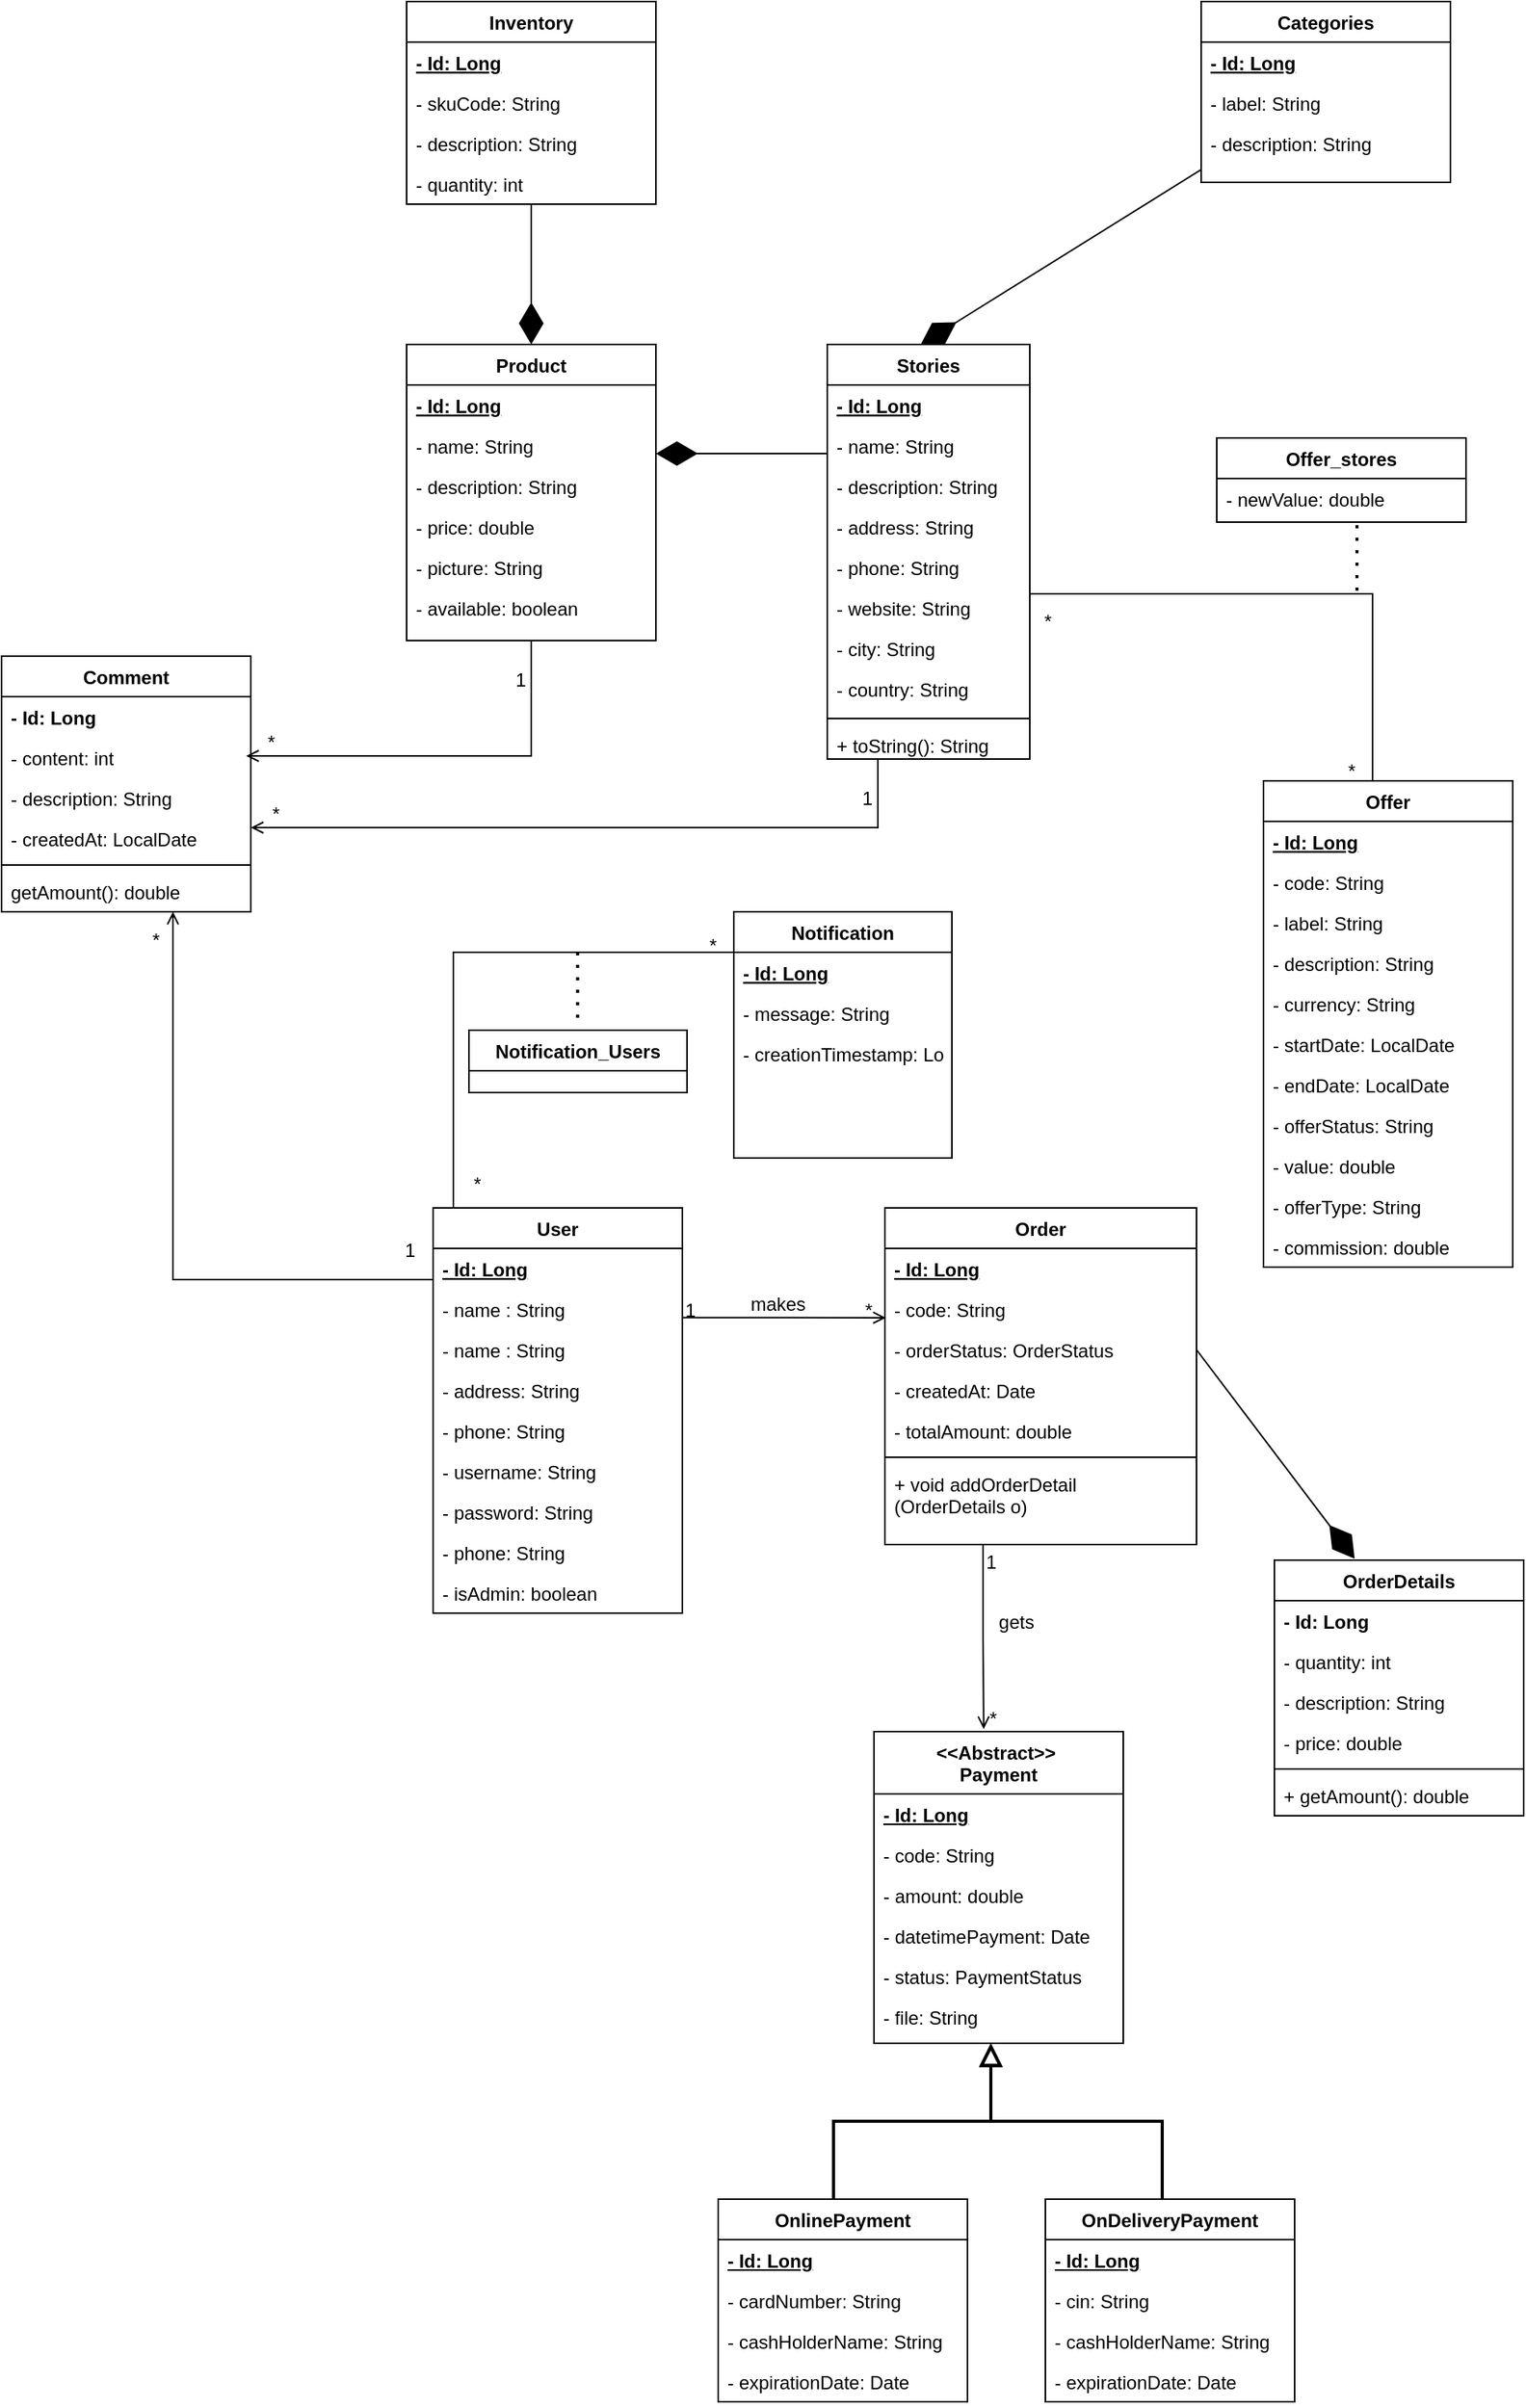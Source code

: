 <mxfile version="24.7.6">
  <diagram id="C5RBs43oDa-KdzZeNtuy" name="Page-1">
    <mxGraphModel dx="2049" dy="652" grid="1" gridSize="10" guides="1" tooltips="1" connect="1" arrows="1" fold="1" page="1" pageScale="1" pageWidth="827" pageHeight="1169" math="0" shadow="0">
      <root>
        <mxCell id="WIyWlLk6GJQsqaUBKTNV-0" />
        <mxCell id="WIyWlLk6GJQsqaUBKTNV-1" parent="WIyWlLk6GJQsqaUBKTNV-0" />
        <mxCell id="8C8qOVU61Nwh0Xje0ww0-0" value="Stories" style="swimlane;fontStyle=1;align=center;verticalAlign=top;childLayout=stackLayout;horizontal=1;startSize=26;horizontalStack=0;resizeParent=1;resizeLast=0;collapsible=1;marginBottom=0;rounded=0;shadow=0;strokeWidth=1;" parent="WIyWlLk6GJQsqaUBKTNV-1" vertex="1">
          <mxGeometry x="380" y="230" width="130" height="266" as="geometry">
            <mxRectangle x="550" y="140" width="160" height="26" as="alternateBounds" />
          </mxGeometry>
        </mxCell>
        <mxCell id="8C8qOVU61Nwh0Xje0ww0-1" value="- Id: Long" style="text;align=left;verticalAlign=top;spacingLeft=4;spacingRight=4;overflow=hidden;rotatable=0;points=[[0,0.5],[1,0.5]];portConstraint=eastwest;fontStyle=5" parent="8C8qOVU61Nwh0Xje0ww0-0" vertex="1">
          <mxGeometry y="26" width="130" height="26" as="geometry" />
        </mxCell>
        <mxCell id="8C8qOVU61Nwh0Xje0ww0-2" value="- name: String" style="text;align=left;verticalAlign=top;spacingLeft=4;spacingRight=4;overflow=hidden;rotatable=0;points=[[0,0.5],[1,0.5]];portConstraint=eastwest;rounded=0;shadow=0;html=0;" parent="8C8qOVU61Nwh0Xje0ww0-0" vertex="1">
          <mxGeometry y="52" width="130" height="26" as="geometry" />
        </mxCell>
        <mxCell id="3IVSkN0bKZiZotY45kra-113" value="- description: String" style="text;align=left;verticalAlign=top;spacingLeft=4;spacingRight=4;overflow=hidden;rotatable=0;points=[[0,0.5],[1,0.5]];portConstraint=eastwest;rounded=0;shadow=0;html=0;" vertex="1" parent="8C8qOVU61Nwh0Xje0ww0-0">
          <mxGeometry y="78" width="130" height="26" as="geometry" />
        </mxCell>
        <mxCell id="8C8qOVU61Nwh0Xje0ww0-3" value="- address: String" style="text;align=left;verticalAlign=top;spacingLeft=4;spacingRight=4;overflow=hidden;rotatable=0;points=[[0,0.5],[1,0.5]];portConstraint=eastwest;rounded=0;shadow=0;html=0;" parent="8C8qOVU61Nwh0Xje0ww0-0" vertex="1">
          <mxGeometry y="104" width="130" height="26" as="geometry" />
        </mxCell>
        <mxCell id="8C8qOVU61Nwh0Xje0ww0-4" value="- phone: String" style="text;align=left;verticalAlign=top;spacingLeft=4;spacingRight=4;overflow=hidden;rotatable=0;points=[[0,0.5],[1,0.5]];portConstraint=eastwest;rounded=0;shadow=0;html=0;" parent="8C8qOVU61Nwh0Xje0ww0-0" vertex="1">
          <mxGeometry y="130" width="130" height="26" as="geometry" />
        </mxCell>
        <mxCell id="8C8qOVU61Nwh0Xje0ww0-5" value="- website: String" style="text;align=left;verticalAlign=top;spacingLeft=4;spacingRight=4;overflow=hidden;rotatable=0;points=[[0,0.5],[1,0.5]];portConstraint=eastwest;rounded=0;shadow=0;html=0;" parent="8C8qOVU61Nwh0Xje0ww0-0" vertex="1">
          <mxGeometry y="156" width="130" height="26" as="geometry" />
        </mxCell>
        <mxCell id="8C8qOVU61Nwh0Xje0ww0-6" value="- city: String" style="text;align=left;verticalAlign=top;spacingLeft=4;spacingRight=4;overflow=hidden;rotatable=0;points=[[0,0.5],[1,0.5]];portConstraint=eastwest;rounded=0;shadow=0;html=0;" parent="8C8qOVU61Nwh0Xje0ww0-0" vertex="1">
          <mxGeometry y="182" width="130" height="26" as="geometry" />
        </mxCell>
        <mxCell id="8C8qOVU61Nwh0Xje0ww0-7" value="- country: String" style="text;align=left;verticalAlign=top;spacingLeft=4;spacingRight=4;overflow=hidden;rotatable=0;points=[[0,0.5],[1,0.5]];portConstraint=eastwest;" parent="8C8qOVU61Nwh0Xje0ww0-0" vertex="1">
          <mxGeometry y="208" width="130" height="28" as="geometry" />
        </mxCell>
        <mxCell id="8C8qOVU61Nwh0Xje0ww0-8" value="" style="line;strokeWidth=1;fillColor=none;align=left;verticalAlign=middle;spacingTop=-1;spacingLeft=3;spacingRight=3;rotatable=0;labelPosition=right;points=[];portConstraint=eastwest;strokeColor=inherit;" parent="8C8qOVU61Nwh0Xje0ww0-0" vertex="1">
          <mxGeometry y="236" width="130" height="8" as="geometry" />
        </mxCell>
        <mxCell id="8C8qOVU61Nwh0Xje0ww0-9" value="+ toString(): String" style="text;align=left;verticalAlign=top;spacingLeft=4;spacingRight=4;overflow=hidden;rotatable=0;points=[[0,0.5],[1,0.5]];portConstraint=eastwest;rounded=0;shadow=0;html=0;" parent="8C8qOVU61Nwh0Xje0ww0-0" vertex="1">
          <mxGeometry y="244" width="130" height="22" as="geometry" />
        </mxCell>
        <mxCell id="8C8qOVU61Nwh0Xje0ww0-26" value="Product" style="swimlane;fontStyle=1;align=center;verticalAlign=top;childLayout=stackLayout;horizontal=1;startSize=26;horizontalStack=0;resizeParent=1;resizeLast=0;collapsible=1;marginBottom=0;rounded=0;shadow=0;strokeWidth=1;" parent="WIyWlLk6GJQsqaUBKTNV-1" vertex="1">
          <mxGeometry x="110" y="230" width="160" height="190" as="geometry">
            <mxRectangle x="550" y="140" width="160" height="26" as="alternateBounds" />
          </mxGeometry>
        </mxCell>
        <mxCell id="8C8qOVU61Nwh0Xje0ww0-27" value="- Id: Long" style="text;align=left;verticalAlign=top;spacingLeft=4;spacingRight=4;overflow=hidden;rotatable=0;points=[[0,0.5],[1,0.5]];portConstraint=eastwest;fontStyle=5" parent="8C8qOVU61Nwh0Xje0ww0-26" vertex="1">
          <mxGeometry y="26" width="160" height="26" as="geometry" />
        </mxCell>
        <mxCell id="8C8qOVU61Nwh0Xje0ww0-28" value="- name: String" style="text;align=left;verticalAlign=top;spacingLeft=4;spacingRight=4;overflow=hidden;rotatable=0;points=[[0,0.5],[1,0.5]];portConstraint=eastwest;rounded=0;shadow=0;html=0;" parent="8C8qOVU61Nwh0Xje0ww0-26" vertex="1">
          <mxGeometry y="52" width="160" height="26" as="geometry" />
        </mxCell>
        <mxCell id="8C8qOVU61Nwh0Xje0ww0-29" value="- description: String" style="text;align=left;verticalAlign=top;spacingLeft=4;spacingRight=4;overflow=hidden;rotatable=0;points=[[0,0.5],[1,0.5]];portConstraint=eastwest;rounded=0;shadow=0;html=0;" parent="8C8qOVU61Nwh0Xje0ww0-26" vertex="1">
          <mxGeometry y="78" width="160" height="26" as="geometry" />
        </mxCell>
        <mxCell id="8C8qOVU61Nwh0Xje0ww0-30" value="- price: double" style="text;align=left;verticalAlign=top;spacingLeft=4;spacingRight=4;overflow=hidden;rotatable=0;points=[[0,0.5],[1,0.5]];portConstraint=eastwest;rounded=0;shadow=0;html=0;" parent="8C8qOVU61Nwh0Xje0ww0-26" vertex="1">
          <mxGeometry y="104" width="160" height="26" as="geometry" />
        </mxCell>
        <mxCell id="8C8qOVU61Nwh0Xje0ww0-31" value="- picture: String" style="text;align=left;verticalAlign=top;spacingLeft=4;spacingRight=4;overflow=hidden;rotatable=0;points=[[0,0.5],[1,0.5]];portConstraint=eastwest;rounded=0;shadow=0;html=0;" parent="8C8qOVU61Nwh0Xje0ww0-26" vertex="1">
          <mxGeometry y="130" width="160" height="26" as="geometry" />
        </mxCell>
        <mxCell id="8C8qOVU61Nwh0Xje0ww0-32" value="- available: boolean" style="text;align=left;verticalAlign=top;spacingLeft=4;spacingRight=4;overflow=hidden;rotatable=0;points=[[0,0.5],[1,0.5]];portConstraint=eastwest;rounded=0;shadow=0;html=0;" parent="8C8qOVU61Nwh0Xje0ww0-26" vertex="1">
          <mxGeometry y="156" width="160" height="34" as="geometry" />
        </mxCell>
        <mxCell id="8C8qOVU61Nwh0Xje0ww0-33" value="" style="endArrow=diamondThin;endFill=1;endSize=24;html=1;rounded=0;exitX=-0.024;exitY=0.994;exitDx=0;exitDy=0;exitPerimeter=0;" parent="WIyWlLk6GJQsqaUBKTNV-1" edge="1">
          <mxGeometry width="160" relative="1" as="geometry">
            <mxPoint x="380" y="300" as="sourcePoint" />
            <mxPoint x="270" y="300" as="targetPoint" />
          </mxGeometry>
        </mxCell>
        <mxCell id="xkGYJEBx0DnMdOZXkCj4-0" value="Inventory" style="swimlane;fontStyle=1;align=center;verticalAlign=top;childLayout=stackLayout;horizontal=1;startSize=26;horizontalStack=0;resizeParent=1;resizeLast=0;collapsible=1;marginBottom=0;rounded=0;shadow=0;strokeWidth=1;" parent="WIyWlLk6GJQsqaUBKTNV-1" vertex="1">
          <mxGeometry x="110" y="10" width="160" height="130" as="geometry">
            <mxRectangle x="550" y="140" width="160" height="26" as="alternateBounds" />
          </mxGeometry>
        </mxCell>
        <mxCell id="xkGYJEBx0DnMdOZXkCj4-1" value="- Id: Long" style="text;align=left;verticalAlign=top;spacingLeft=4;spacingRight=4;overflow=hidden;rotatable=0;points=[[0,0.5],[1,0.5]];portConstraint=eastwest;fontStyle=5" parent="xkGYJEBx0DnMdOZXkCj4-0" vertex="1">
          <mxGeometry y="26" width="160" height="26" as="geometry" />
        </mxCell>
        <mxCell id="xkGYJEBx0DnMdOZXkCj4-2" value="- skuCode: String" style="text;align=left;verticalAlign=top;spacingLeft=4;spacingRight=4;overflow=hidden;rotatable=0;points=[[0,0.5],[1,0.5]];portConstraint=eastwest;rounded=0;shadow=0;html=0;" parent="xkGYJEBx0DnMdOZXkCj4-0" vertex="1">
          <mxGeometry y="52" width="160" height="26" as="geometry" />
        </mxCell>
        <mxCell id="xkGYJEBx0DnMdOZXkCj4-3" value="- description: String" style="text;align=left;verticalAlign=top;spacingLeft=4;spacingRight=4;overflow=hidden;rotatable=0;points=[[0,0.5],[1,0.5]];portConstraint=eastwest;rounded=0;shadow=0;html=0;" parent="xkGYJEBx0DnMdOZXkCj4-0" vertex="1">
          <mxGeometry y="78" width="160" height="26" as="geometry" />
        </mxCell>
        <mxCell id="xkGYJEBx0DnMdOZXkCj4-4" value="- quantity: int" style="text;align=left;verticalAlign=top;spacingLeft=4;spacingRight=4;overflow=hidden;rotatable=0;points=[[0,0.5],[1,0.5]];portConstraint=eastwest;rounded=0;shadow=0;html=0;" parent="xkGYJEBx0DnMdOZXkCj4-0" vertex="1">
          <mxGeometry y="104" width="160" height="26" as="geometry" />
        </mxCell>
        <mxCell id="xkGYJEBx0DnMdOZXkCj4-5" value="" style="endArrow=diamondThin;endFill=1;endSize=24;html=1;rounded=0;" parent="WIyWlLk6GJQsqaUBKTNV-1" source="xkGYJEBx0DnMdOZXkCj4-0" target="8C8qOVU61Nwh0Xje0ww0-26" edge="1">
          <mxGeometry width="160" relative="1" as="geometry">
            <mxPoint x="320" y="180" as="sourcePoint" />
            <mxPoint x="210" y="180" as="targetPoint" />
          </mxGeometry>
        </mxCell>
        <mxCell id="xkGYJEBx0DnMdOZXkCj4-6" value="Categories&#xa;" style="swimlane;fontStyle=1;align=center;verticalAlign=top;childLayout=stackLayout;horizontal=1;startSize=26;horizontalStack=0;resizeParent=1;resizeLast=0;collapsible=1;marginBottom=0;rounded=0;shadow=0;strokeWidth=1;" parent="WIyWlLk6GJQsqaUBKTNV-1" vertex="1">
          <mxGeometry x="620" y="10" width="160" height="116" as="geometry">
            <mxRectangle x="550" y="140" width="160" height="26" as="alternateBounds" />
          </mxGeometry>
        </mxCell>
        <mxCell id="xkGYJEBx0DnMdOZXkCj4-7" value="- Id: Long" style="text;align=left;verticalAlign=top;spacingLeft=4;spacingRight=4;overflow=hidden;rotatable=0;points=[[0,0.5],[1,0.5]];portConstraint=eastwest;fontStyle=5" parent="xkGYJEBx0DnMdOZXkCj4-6" vertex="1">
          <mxGeometry y="26" width="160" height="26" as="geometry" />
        </mxCell>
        <mxCell id="xkGYJEBx0DnMdOZXkCj4-8" value="- label: String" style="text;align=left;verticalAlign=top;spacingLeft=4;spacingRight=4;overflow=hidden;rotatable=0;points=[[0,0.5],[1,0.5]];portConstraint=eastwest;rounded=0;shadow=0;html=0;" parent="xkGYJEBx0DnMdOZXkCj4-6" vertex="1">
          <mxGeometry y="52" width="160" height="26" as="geometry" />
        </mxCell>
        <mxCell id="xkGYJEBx0DnMdOZXkCj4-9" value="- description: String" style="text;align=left;verticalAlign=top;spacingLeft=4;spacingRight=4;overflow=hidden;rotatable=0;points=[[0,0.5],[1,0.5]];portConstraint=eastwest;rounded=0;shadow=0;html=0;" parent="xkGYJEBx0DnMdOZXkCj4-6" vertex="1">
          <mxGeometry y="78" width="160" height="26" as="geometry" />
        </mxCell>
        <mxCell id="3IVSkN0bKZiZotY45kra-0" value="" style="endArrow=diamondThin;endFill=1;endSize=24;html=1;rounded=0;" edge="1" parent="WIyWlLk6GJQsqaUBKTNV-1" source="xkGYJEBx0DnMdOZXkCj4-6">
          <mxGeometry width="160" relative="1" as="geometry">
            <mxPoint x="587" y="230" as="sourcePoint" />
            <mxPoint x="440" y="230" as="targetPoint" />
          </mxGeometry>
        </mxCell>
        <mxCell id="3IVSkN0bKZiZotY45kra-11" value="Order" style="swimlane;fontStyle=1;align=center;verticalAlign=top;childLayout=stackLayout;horizontal=1;startSize=26;horizontalStack=0;resizeParent=1;resizeLast=0;collapsible=1;marginBottom=0;rounded=0;shadow=0;strokeWidth=1;" vertex="1" parent="WIyWlLk6GJQsqaUBKTNV-1">
          <mxGeometry x="417" y="784" width="200" height="216" as="geometry">
            <mxRectangle x="550" y="140" width="160" height="26" as="alternateBounds" />
          </mxGeometry>
        </mxCell>
        <mxCell id="3IVSkN0bKZiZotY45kra-12" value="- Id: Long " style="text;align=left;verticalAlign=top;spacingLeft=4;spacingRight=4;overflow=hidden;rotatable=0;points=[[0,0.5],[1,0.5]];portConstraint=eastwest;fontStyle=5" vertex="1" parent="3IVSkN0bKZiZotY45kra-11">
          <mxGeometry y="26" width="200" height="26" as="geometry" />
        </mxCell>
        <mxCell id="3IVSkN0bKZiZotY45kra-13" value="- code: String" style="text;align=left;verticalAlign=top;spacingLeft=4;spacingRight=4;overflow=hidden;rotatable=0;points=[[0,0.5],[1,0.5]];portConstraint=eastwest;rounded=0;shadow=0;html=0;" vertex="1" parent="3IVSkN0bKZiZotY45kra-11">
          <mxGeometry y="52" width="200" height="26" as="geometry" />
        </mxCell>
        <mxCell id="3IVSkN0bKZiZotY45kra-14" value="- orderStatus: OrderStatus" style="text;align=left;verticalAlign=top;spacingLeft=4;spacingRight=4;overflow=hidden;rotatable=0;points=[[0,0.5],[1,0.5]];portConstraint=eastwest;rounded=0;shadow=0;html=0;" vertex="1" parent="3IVSkN0bKZiZotY45kra-11">
          <mxGeometry y="78" width="200" height="26" as="geometry" />
        </mxCell>
        <mxCell id="3IVSkN0bKZiZotY45kra-15" value="- createdAt: Date" style="text;align=left;verticalAlign=top;spacingLeft=4;spacingRight=4;overflow=hidden;rotatable=0;points=[[0,0.5],[1,0.5]];portConstraint=eastwest;rounded=0;shadow=0;html=0;" vertex="1" parent="3IVSkN0bKZiZotY45kra-11">
          <mxGeometry y="104" width="200" height="26" as="geometry" />
        </mxCell>
        <mxCell id="3IVSkN0bKZiZotY45kra-16" value="- totalAmount: double" style="text;align=left;verticalAlign=top;spacingLeft=4;spacingRight=4;overflow=hidden;rotatable=0;points=[[0,0.5],[1,0.5]];portConstraint=eastwest;rounded=0;shadow=0;html=0;" vertex="1" parent="3IVSkN0bKZiZotY45kra-11">
          <mxGeometry y="130" width="200" height="26" as="geometry" />
        </mxCell>
        <mxCell id="3IVSkN0bKZiZotY45kra-17" value="" style="line;strokeWidth=1;fillColor=none;align=left;verticalAlign=middle;spacingTop=-1;spacingLeft=3;spacingRight=3;rotatable=0;labelPosition=right;points=[];portConstraint=eastwest;strokeColor=inherit;" vertex="1" parent="3IVSkN0bKZiZotY45kra-11">
          <mxGeometry y="156" width="200" height="8" as="geometry" />
        </mxCell>
        <mxCell id="3IVSkN0bKZiZotY45kra-18" value="+ void addOrderDetail&#xa;(OrderDetails o)                               &#xa;" style="text;align=left;verticalAlign=top;spacingLeft=4;spacingRight=4;overflow=hidden;rotatable=0;points=[[0,0.5],[1,0.5]];portConstraint=eastwest;rounded=0;shadow=0;html=0;" vertex="1" parent="3IVSkN0bKZiZotY45kra-11">
          <mxGeometry y="164" width="200" height="34" as="geometry" />
        </mxCell>
        <mxCell id="3IVSkN0bKZiZotY45kra-19" value="OrderDetails" style="swimlane;fontStyle=1;align=center;verticalAlign=top;childLayout=stackLayout;horizontal=1;startSize=26;horizontalStack=0;resizeParent=1;resizeLast=0;collapsible=1;marginBottom=0;rounded=0;shadow=0;strokeWidth=1;" vertex="1" parent="WIyWlLk6GJQsqaUBKTNV-1">
          <mxGeometry x="667" y="1010" width="160" height="164" as="geometry">
            <mxRectangle x="550" y="140" width="160" height="26" as="alternateBounds" />
          </mxGeometry>
        </mxCell>
        <mxCell id="3IVSkN0bKZiZotY45kra-20" value="- Id: Long" style="text;align=left;verticalAlign=top;spacingLeft=4;spacingRight=4;overflow=hidden;rotatable=0;points=[[0,0.5],[1,0.5]];portConstraint=eastwest;fontStyle=1" vertex="1" parent="3IVSkN0bKZiZotY45kra-19">
          <mxGeometry y="26" width="160" height="26" as="geometry" />
        </mxCell>
        <mxCell id="3IVSkN0bKZiZotY45kra-21" value="- quantity: int" style="text;align=left;verticalAlign=top;spacingLeft=4;spacingRight=4;overflow=hidden;rotatable=0;points=[[0,0.5],[1,0.5]];portConstraint=eastwest;rounded=0;shadow=0;html=0;" vertex="1" parent="3IVSkN0bKZiZotY45kra-19">
          <mxGeometry y="52" width="160" height="26" as="geometry" />
        </mxCell>
        <mxCell id="3IVSkN0bKZiZotY45kra-22" value="- description: String" style="text;align=left;verticalAlign=top;spacingLeft=4;spacingRight=4;overflow=hidden;rotatable=0;points=[[0,0.5],[1,0.5]];portConstraint=eastwest;rounded=0;shadow=0;html=0;" vertex="1" parent="3IVSkN0bKZiZotY45kra-19">
          <mxGeometry y="78" width="160" height="26" as="geometry" />
        </mxCell>
        <mxCell id="3IVSkN0bKZiZotY45kra-23" value="- price: double" style="text;align=left;verticalAlign=top;spacingLeft=4;spacingRight=4;overflow=hidden;rotatable=0;points=[[0,0.5],[1,0.5]];portConstraint=eastwest;rounded=0;shadow=0;html=0;" vertex="1" parent="3IVSkN0bKZiZotY45kra-19">
          <mxGeometry y="104" width="160" height="26" as="geometry" />
        </mxCell>
        <mxCell id="3IVSkN0bKZiZotY45kra-24" value="" style="line;strokeWidth=1;fillColor=none;align=left;verticalAlign=middle;spacingTop=-1;spacingLeft=3;spacingRight=3;rotatable=0;labelPosition=right;points=[];portConstraint=eastwest;strokeColor=inherit;" vertex="1" parent="3IVSkN0bKZiZotY45kra-19">
          <mxGeometry y="130" width="160" height="8" as="geometry" />
        </mxCell>
        <mxCell id="3IVSkN0bKZiZotY45kra-25" value="+ getAmount(): double    " style="text;align=left;verticalAlign=top;spacingLeft=4;spacingRight=4;overflow=hidden;rotatable=0;points=[[0,0.5],[1,0.5]];portConstraint=eastwest;rounded=0;shadow=0;html=0;" vertex="1" parent="3IVSkN0bKZiZotY45kra-19">
          <mxGeometry y="138" width="160" height="26" as="geometry" />
        </mxCell>
        <mxCell id="3IVSkN0bKZiZotY45kra-26" value="User" style="swimlane;fontStyle=1;align=center;verticalAlign=top;childLayout=stackLayout;horizontal=1;startSize=26;horizontalStack=0;resizeParent=1;resizeLast=0;collapsible=1;marginBottom=0;rounded=0;shadow=0;strokeWidth=1;" vertex="1" parent="WIyWlLk6GJQsqaUBKTNV-1">
          <mxGeometry x="127" y="784" width="160" height="260" as="geometry">
            <mxRectangle x="550" y="140" width="160" height="26" as="alternateBounds" />
          </mxGeometry>
        </mxCell>
        <mxCell id="3IVSkN0bKZiZotY45kra-27" value="- Id: Long" style="text;align=left;verticalAlign=top;spacingLeft=4;spacingRight=4;overflow=hidden;rotatable=0;points=[[0,0.5],[1,0.5]];portConstraint=eastwest;fontStyle=5" vertex="1" parent="3IVSkN0bKZiZotY45kra-26">
          <mxGeometry y="26" width="160" height="26" as="geometry" />
        </mxCell>
        <mxCell id="3IVSkN0bKZiZotY45kra-28" value="- name : String" style="text;align=left;verticalAlign=top;spacingLeft=4;spacingRight=4;overflow=hidden;rotatable=0;points=[[0,0.5],[1,0.5]];portConstraint=eastwest;rounded=0;shadow=0;html=0;" vertex="1" parent="3IVSkN0bKZiZotY45kra-26">
          <mxGeometry y="52" width="160" height="26" as="geometry" />
        </mxCell>
        <mxCell id="3IVSkN0bKZiZotY45kra-29" value="- name : String" style="text;align=left;verticalAlign=top;spacingLeft=4;spacingRight=4;overflow=hidden;rotatable=0;points=[[0,0.5],[1,0.5]];portConstraint=eastwest;rounded=0;shadow=0;html=0;" vertex="1" parent="3IVSkN0bKZiZotY45kra-26">
          <mxGeometry y="78" width="160" height="26" as="geometry" />
        </mxCell>
        <mxCell id="3IVSkN0bKZiZotY45kra-30" value="- address: String&#xa;" style="text;align=left;verticalAlign=top;spacingLeft=4;spacingRight=4;overflow=hidden;rotatable=0;points=[[0,0.5],[1,0.5]];portConstraint=eastwest;rounded=0;shadow=0;html=0;" vertex="1" parent="3IVSkN0bKZiZotY45kra-26">
          <mxGeometry y="104" width="160" height="26" as="geometry" />
        </mxCell>
        <mxCell id="3IVSkN0bKZiZotY45kra-31" value="- phone: String" style="text;align=left;verticalAlign=top;spacingLeft=4;spacingRight=4;overflow=hidden;rotatable=0;points=[[0,0.5],[1,0.5]];portConstraint=eastwest;rounded=0;shadow=0;html=0;" vertex="1" parent="3IVSkN0bKZiZotY45kra-26">
          <mxGeometry y="130" width="160" height="26" as="geometry" />
        </mxCell>
        <mxCell id="3IVSkN0bKZiZotY45kra-32" value="- username: String" style="text;align=left;verticalAlign=top;spacingLeft=4;spacingRight=4;overflow=hidden;rotatable=0;points=[[0,0.5],[1,0.5]];portConstraint=eastwest;rounded=0;shadow=0;html=0;" vertex="1" parent="3IVSkN0bKZiZotY45kra-26">
          <mxGeometry y="156" width="160" height="26" as="geometry" />
        </mxCell>
        <mxCell id="3IVSkN0bKZiZotY45kra-33" value="- password: String" style="text;align=left;verticalAlign=top;spacingLeft=4;spacingRight=4;overflow=hidden;rotatable=0;points=[[0,0.5],[1,0.5]];portConstraint=eastwest;rounded=0;shadow=0;html=0;" vertex="1" parent="3IVSkN0bKZiZotY45kra-26">
          <mxGeometry y="182" width="160" height="26" as="geometry" />
        </mxCell>
        <mxCell id="3IVSkN0bKZiZotY45kra-34" value="- phone: String" style="text;align=left;verticalAlign=top;spacingLeft=4;spacingRight=4;overflow=hidden;rotatable=0;points=[[0,0.5],[1,0.5]];portConstraint=eastwest;" vertex="1" parent="3IVSkN0bKZiZotY45kra-26">
          <mxGeometry y="208" width="160" height="26" as="geometry" />
        </mxCell>
        <mxCell id="3IVSkN0bKZiZotY45kra-35" value="- isAdmin: boolean" style="text;align=left;verticalAlign=top;spacingLeft=4;spacingRight=4;overflow=hidden;rotatable=0;points=[[0,0.5],[1,0.5]];portConstraint=eastwest;rounded=0;shadow=0;html=0;" vertex="1" parent="3IVSkN0bKZiZotY45kra-26">
          <mxGeometry y="234" width="160" height="26" as="geometry" />
        </mxCell>
        <mxCell id="3IVSkN0bKZiZotY45kra-36" value="Comment" style="swimlane;fontStyle=1;align=center;verticalAlign=top;childLayout=stackLayout;horizontal=1;startSize=26;horizontalStack=0;resizeParent=1;resizeLast=0;collapsible=1;marginBottom=0;rounded=0;shadow=0;strokeWidth=1;" vertex="1" parent="WIyWlLk6GJQsqaUBKTNV-1">
          <mxGeometry x="-150" y="430" width="160" height="164" as="geometry">
            <mxRectangle x="550" y="140" width="160" height="26" as="alternateBounds" />
          </mxGeometry>
        </mxCell>
        <mxCell id="3IVSkN0bKZiZotY45kra-37" value="- Id: Long" style="text;align=left;verticalAlign=top;spacingLeft=4;spacingRight=4;overflow=hidden;rotatable=0;points=[[0,0.5],[1,0.5]];portConstraint=eastwest;fontStyle=1" vertex="1" parent="3IVSkN0bKZiZotY45kra-36">
          <mxGeometry y="26" width="160" height="26" as="geometry" />
        </mxCell>
        <mxCell id="3IVSkN0bKZiZotY45kra-38" value="- content: int" style="text;align=left;verticalAlign=top;spacingLeft=4;spacingRight=4;overflow=hidden;rotatable=0;points=[[0,0.5],[1,0.5]];portConstraint=eastwest;rounded=0;shadow=0;html=0;" vertex="1" parent="3IVSkN0bKZiZotY45kra-36">
          <mxGeometry y="52" width="160" height="26" as="geometry" />
        </mxCell>
        <mxCell id="3IVSkN0bKZiZotY45kra-39" value="- description: String" style="text;align=left;verticalAlign=top;spacingLeft=4;spacingRight=4;overflow=hidden;rotatable=0;points=[[0,0.5],[1,0.5]];portConstraint=eastwest;rounded=0;shadow=0;html=0;" vertex="1" parent="3IVSkN0bKZiZotY45kra-36">
          <mxGeometry y="78" width="160" height="26" as="geometry" />
        </mxCell>
        <mxCell id="3IVSkN0bKZiZotY45kra-40" value="- createdAt: LocalDate" style="text;align=left;verticalAlign=top;spacingLeft=4;spacingRight=4;overflow=hidden;rotatable=0;points=[[0,0.5],[1,0.5]];portConstraint=eastwest;rounded=0;shadow=0;html=0;" vertex="1" parent="3IVSkN0bKZiZotY45kra-36">
          <mxGeometry y="104" width="160" height="26" as="geometry" />
        </mxCell>
        <mxCell id="3IVSkN0bKZiZotY45kra-41" value="" style="line;strokeWidth=1;fillColor=none;align=left;verticalAlign=middle;spacingTop=-1;spacingLeft=3;spacingRight=3;rotatable=0;labelPosition=right;points=[];portConstraint=eastwest;strokeColor=inherit;" vertex="1" parent="3IVSkN0bKZiZotY45kra-36">
          <mxGeometry y="130" width="160" height="8" as="geometry" />
        </mxCell>
        <mxCell id="3IVSkN0bKZiZotY45kra-42" value="getAmount(): double    " style="text;align=left;verticalAlign=top;spacingLeft=4;spacingRight=4;overflow=hidden;rotatable=0;points=[[0,0.5],[1,0.5]];portConstraint=eastwest;rounded=0;shadow=0;html=0;" vertex="1" parent="3IVSkN0bKZiZotY45kra-36">
          <mxGeometry y="138" width="160" height="26" as="geometry" />
        </mxCell>
        <mxCell id="3IVSkN0bKZiZotY45kra-55" value="" style="endArrow=diamondThin;endFill=1;endSize=24;html=1;rounded=0;exitX=1;exitY=0.5;exitDx=0;exitDy=0;entryX=0.322;entryY=-0.006;entryDx=0;entryDy=0;entryPerimeter=0;" edge="1" parent="WIyWlLk6GJQsqaUBKTNV-1" source="3IVSkN0bKZiZotY45kra-14" target="3IVSkN0bKZiZotY45kra-19">
          <mxGeometry width="160" relative="1" as="geometry">
            <mxPoint x="764" y="814" as="sourcePoint" />
            <mxPoint x="617" y="814" as="targetPoint" />
          </mxGeometry>
        </mxCell>
        <mxCell id="3IVSkN0bKZiZotY45kra-56" value="&lt;div&gt;&amp;lt;&amp;lt;Abstract&amp;gt;&amp;gt;&amp;nbsp;&lt;/div&gt;&lt;div&gt;Payment&lt;/div&gt;" style="swimlane;fontStyle=1;align=center;verticalAlign=top;childLayout=stackLayout;horizontal=1;startSize=40;horizontalStack=0;resizeParent=1;resizeParentMax=0;resizeLast=0;collapsible=1;marginBottom=0;whiteSpace=wrap;html=1;" vertex="1" parent="WIyWlLk6GJQsqaUBKTNV-1">
          <mxGeometry x="410" y="1120" width="160" height="200" as="geometry" />
        </mxCell>
        <mxCell id="3IVSkN0bKZiZotY45kra-57" value="&lt;b&gt;&lt;u&gt;- Id: Long&lt;/u&gt;&lt;/b&gt;" style="text;strokeColor=none;fillColor=none;align=left;verticalAlign=top;spacingLeft=4;spacingRight=4;overflow=hidden;rotatable=0;points=[[0,0.5],[1,0.5]];portConstraint=eastwest;whiteSpace=wrap;html=1;" vertex="1" parent="3IVSkN0bKZiZotY45kra-56">
          <mxGeometry y="40" width="160" height="26" as="geometry" />
        </mxCell>
        <mxCell id="3IVSkN0bKZiZotY45kra-58" value="- code: String" style="text;strokeColor=none;fillColor=none;align=left;verticalAlign=top;spacingLeft=4;spacingRight=4;overflow=hidden;rotatable=0;points=[[0,0.5],[1,0.5]];portConstraint=eastwest;whiteSpace=wrap;html=1;" vertex="1" parent="3IVSkN0bKZiZotY45kra-56">
          <mxGeometry y="66" width="160" height="26" as="geometry" />
        </mxCell>
        <mxCell id="3IVSkN0bKZiZotY45kra-59" value="- amount: double" style="text;strokeColor=none;fillColor=none;align=left;verticalAlign=top;spacingLeft=4;spacingRight=4;overflow=hidden;rotatable=0;points=[[0,0.5],[1,0.5]];portConstraint=eastwest;whiteSpace=wrap;html=1;" vertex="1" parent="3IVSkN0bKZiZotY45kra-56">
          <mxGeometry y="92" width="160" height="26" as="geometry" />
        </mxCell>
        <mxCell id="3IVSkN0bKZiZotY45kra-60" value="- datetimePayment: Date" style="text;strokeColor=none;fillColor=none;align=left;verticalAlign=top;spacingLeft=4;spacingRight=4;overflow=hidden;rotatable=0;points=[[0,0.5],[1,0.5]];portConstraint=eastwest;whiteSpace=wrap;html=1;" vertex="1" parent="3IVSkN0bKZiZotY45kra-56">
          <mxGeometry y="118" width="160" height="26" as="geometry" />
        </mxCell>
        <mxCell id="3IVSkN0bKZiZotY45kra-61" value="- status: PaymentStatus" style="text;strokeColor=none;fillColor=none;align=left;verticalAlign=top;spacingLeft=4;spacingRight=4;overflow=hidden;rotatable=0;points=[[0,0.5],[1,0.5]];portConstraint=eastwest;whiteSpace=wrap;html=1;" vertex="1" parent="3IVSkN0bKZiZotY45kra-56">
          <mxGeometry y="144" width="160" height="26" as="geometry" />
        </mxCell>
        <mxCell id="3IVSkN0bKZiZotY45kra-62" value="- file: String" style="text;strokeColor=none;fillColor=none;align=left;verticalAlign=top;spacingLeft=4;spacingRight=4;overflow=hidden;rotatable=0;points=[[0,0.5],[1,0.5]];portConstraint=eastwest;whiteSpace=wrap;html=1;" vertex="1" parent="3IVSkN0bKZiZotY45kra-56">
          <mxGeometry y="170" width="160" height="30" as="geometry" />
        </mxCell>
        <mxCell id="3IVSkN0bKZiZotY45kra-63" value="OnlinePayment" style="swimlane;fontStyle=1;align=center;verticalAlign=top;childLayout=stackLayout;horizontal=1;startSize=26;horizontalStack=0;resizeParent=1;resizeParentMax=0;resizeLast=0;collapsible=1;marginBottom=0;whiteSpace=wrap;html=1;" vertex="1" parent="WIyWlLk6GJQsqaUBKTNV-1">
          <mxGeometry x="310" y="1420" width="160" height="130" as="geometry" />
        </mxCell>
        <mxCell id="3IVSkN0bKZiZotY45kra-64" value="&lt;b&gt;&lt;u&gt;- Id: Long&lt;/u&gt;&lt;/b&gt;" style="text;strokeColor=none;fillColor=none;align=left;verticalAlign=top;spacingLeft=4;spacingRight=4;overflow=hidden;rotatable=0;points=[[0,0.5],[1,0.5]];portConstraint=eastwest;whiteSpace=wrap;html=1;" vertex="1" parent="3IVSkN0bKZiZotY45kra-63">
          <mxGeometry y="26" width="160" height="26" as="geometry" />
        </mxCell>
        <mxCell id="3IVSkN0bKZiZotY45kra-65" value="- cardNumber: String" style="text;strokeColor=none;fillColor=none;align=left;verticalAlign=top;spacingLeft=4;spacingRight=4;overflow=hidden;rotatable=0;points=[[0,0.5],[1,0.5]];portConstraint=eastwest;whiteSpace=wrap;html=1;" vertex="1" parent="3IVSkN0bKZiZotY45kra-63">
          <mxGeometry y="52" width="160" height="26" as="geometry" />
        </mxCell>
        <mxCell id="3IVSkN0bKZiZotY45kra-66" value="- cashHolderName: String" style="text;strokeColor=none;fillColor=none;align=left;verticalAlign=top;spacingLeft=4;spacingRight=4;overflow=hidden;rotatable=0;points=[[0,0.5],[1,0.5]];portConstraint=eastwest;whiteSpace=wrap;html=1;" vertex="1" parent="3IVSkN0bKZiZotY45kra-63">
          <mxGeometry y="78" width="160" height="26" as="geometry" />
        </mxCell>
        <mxCell id="3IVSkN0bKZiZotY45kra-67" value="- expirationDate: Date" style="text;strokeColor=none;fillColor=none;align=left;verticalAlign=top;spacingLeft=4;spacingRight=4;overflow=hidden;rotatable=0;points=[[0,0.5],[1,0.5]];portConstraint=eastwest;whiteSpace=wrap;html=1;" vertex="1" parent="3IVSkN0bKZiZotY45kra-63">
          <mxGeometry y="104" width="160" height="26" as="geometry" />
        </mxCell>
        <mxCell id="3IVSkN0bKZiZotY45kra-68" value="OnDeliveryPayment" style="swimlane;fontStyle=1;align=center;verticalAlign=top;childLayout=stackLayout;horizontal=1;startSize=26;horizontalStack=0;resizeParent=1;resizeParentMax=0;resizeLast=0;collapsible=1;marginBottom=0;whiteSpace=wrap;html=1;" vertex="1" parent="WIyWlLk6GJQsqaUBKTNV-1">
          <mxGeometry x="520" y="1420" width="160" height="130" as="geometry" />
        </mxCell>
        <mxCell id="3IVSkN0bKZiZotY45kra-69" value="&lt;u&gt;&lt;b&gt;- Id: Long&lt;/b&gt;&lt;/u&gt;" style="text;strokeColor=none;fillColor=none;align=left;verticalAlign=top;spacingLeft=4;spacingRight=4;overflow=hidden;rotatable=0;points=[[0,0.5],[1,0.5]];portConstraint=eastwest;whiteSpace=wrap;html=1;" vertex="1" parent="3IVSkN0bKZiZotY45kra-68">
          <mxGeometry y="26" width="160" height="26" as="geometry" />
        </mxCell>
        <mxCell id="3IVSkN0bKZiZotY45kra-70" value="- cin: String" style="text;strokeColor=none;fillColor=none;align=left;verticalAlign=top;spacingLeft=4;spacingRight=4;overflow=hidden;rotatable=0;points=[[0,0.5],[1,0.5]];portConstraint=eastwest;whiteSpace=wrap;html=1;" vertex="1" parent="3IVSkN0bKZiZotY45kra-68">
          <mxGeometry y="52" width="160" height="26" as="geometry" />
        </mxCell>
        <mxCell id="3IVSkN0bKZiZotY45kra-71" value="- cashHolderName: String" style="text;strokeColor=none;fillColor=none;align=left;verticalAlign=top;spacingLeft=4;spacingRight=4;overflow=hidden;rotatable=0;points=[[0,0.5],[1,0.5]];portConstraint=eastwest;whiteSpace=wrap;html=1;" vertex="1" parent="3IVSkN0bKZiZotY45kra-68">
          <mxGeometry y="78" width="160" height="26" as="geometry" />
        </mxCell>
        <mxCell id="3IVSkN0bKZiZotY45kra-72" value="-&amp;nbsp;expirationDate: Date" style="text;strokeColor=none;fillColor=none;align=left;verticalAlign=top;spacingLeft=4;spacingRight=4;overflow=hidden;rotatable=0;points=[[0,0.5],[1,0.5]];portConstraint=eastwest;whiteSpace=wrap;html=1;" vertex="1" parent="3IVSkN0bKZiZotY45kra-68">
          <mxGeometry y="104" width="160" height="26" as="geometry" />
        </mxCell>
        <mxCell id="3IVSkN0bKZiZotY45kra-75" value="" style="endArrow=block;endSize=10;endFill=0;shadow=0;strokeWidth=2;rounded=0;curved=0;edgeStyle=elbowEdgeStyle;elbow=vertical;" edge="1" parent="WIyWlLk6GJQsqaUBKTNV-1">
          <mxGeometry width="160" relative="1" as="geometry">
            <mxPoint x="384" y="1420" as="sourcePoint" />
            <mxPoint x="485" y="1320" as="targetPoint" />
          </mxGeometry>
        </mxCell>
        <mxCell id="3IVSkN0bKZiZotY45kra-76" value="" style="endArrow=block;endSize=10;endFill=0;shadow=0;strokeWidth=2;rounded=0;curved=0;edgeStyle=elbowEdgeStyle;elbow=vertical;" edge="1" parent="WIyWlLk6GJQsqaUBKTNV-1">
          <mxGeometry width="160" relative="1" as="geometry">
            <mxPoint x="595" y="1420" as="sourcePoint" />
            <mxPoint x="485" y="1320" as="targetPoint" />
          </mxGeometry>
        </mxCell>
        <mxCell id="3IVSkN0bKZiZotY45kra-78" value="" style="endArrow=open;shadow=0;strokeWidth=1;rounded=0;curved=0;endFill=1;edgeStyle=elbowEdgeStyle;elbow=vertical;entryX=0.003;entryY=0.722;entryDx=0;entryDy=0;entryPerimeter=0;" edge="1" parent="WIyWlLk6GJQsqaUBKTNV-1" target="3IVSkN0bKZiZotY45kra-13">
          <mxGeometry x="0.5" y="41" relative="1" as="geometry">
            <mxPoint x="287" y="854.33" as="sourcePoint" />
            <mxPoint x="415" y="854" as="targetPoint" />
            <mxPoint x="-40" y="32" as="offset" />
          </mxGeometry>
        </mxCell>
        <mxCell id="3IVSkN0bKZiZotY45kra-79" value="1" style="resizable=0;align=left;verticalAlign=bottom;labelBackgroundColor=none;fontSize=12;" connectable="0" vertex="1" parent="3IVSkN0bKZiZotY45kra-78">
          <mxGeometry x="-1" relative="1" as="geometry">
            <mxPoint y="4" as="offset" />
          </mxGeometry>
        </mxCell>
        <mxCell id="3IVSkN0bKZiZotY45kra-80" value="*" style="resizable=0;align=right;verticalAlign=bottom;labelBackgroundColor=none;fontSize=12;" connectable="0" vertex="1" parent="3IVSkN0bKZiZotY45kra-78">
          <mxGeometry x="1" relative="1" as="geometry">
            <mxPoint x="-7" y="4" as="offset" />
          </mxGeometry>
        </mxCell>
        <mxCell id="3IVSkN0bKZiZotY45kra-81" value="makes" style="text;html=1;resizable=0;points=[];;align=center;verticalAlign=middle;labelBackgroundColor=none;rounded=0;shadow=0;strokeWidth=1;fontSize=12;" vertex="1" connectable="0" parent="3IVSkN0bKZiZotY45kra-78">
          <mxGeometry x="0.5" y="49" relative="1" as="geometry">
            <mxPoint x="-38" y="40" as="offset" />
          </mxGeometry>
        </mxCell>
        <mxCell id="3IVSkN0bKZiZotY45kra-87" value="" style="endArrow=open;shadow=0;strokeWidth=1;rounded=0;curved=0;endFill=1;edgeStyle=elbowEdgeStyle;elbow=vertical;entryX=0.493;entryY=0.967;entryDx=0;entryDy=0;entryPerimeter=0;" edge="1" parent="WIyWlLk6GJQsqaUBKTNV-1" source="3IVSkN0bKZiZotY45kra-26">
          <mxGeometry x="0.5" y="41" relative="1" as="geometry">
            <mxPoint x="110" y="640" as="sourcePoint" />
            <mxPoint x="-40.0" y="594.002" as="targetPoint" />
            <mxPoint x="-40" y="32" as="offset" />
            <Array as="points">
              <mxPoint x="80" y="830" />
            </Array>
          </mxGeometry>
        </mxCell>
        <mxCell id="3IVSkN0bKZiZotY45kra-88" value="1" style="resizable=0;align=left;verticalAlign=bottom;labelBackgroundColor=none;fontSize=12;" connectable="0" vertex="1" parent="3IVSkN0bKZiZotY45kra-87">
          <mxGeometry x="-1" relative="1" as="geometry">
            <mxPoint x="-20" y="-10" as="offset" />
          </mxGeometry>
        </mxCell>
        <mxCell id="3IVSkN0bKZiZotY45kra-89" value="*" style="resizable=0;align=right;verticalAlign=bottom;labelBackgroundColor=none;fontSize=12;" connectable="0" vertex="1" parent="3IVSkN0bKZiZotY45kra-87">
          <mxGeometry x="1" relative="1" as="geometry">
            <mxPoint x="-7" y="27" as="offset" />
          </mxGeometry>
        </mxCell>
        <mxCell id="3IVSkN0bKZiZotY45kra-91" value="Offer&#xa;" style="swimlane;fontStyle=1;align=center;verticalAlign=top;childLayout=stackLayout;horizontal=1;startSize=26;horizontalStack=0;resizeParent=1;resizeLast=0;collapsible=1;marginBottom=0;rounded=0;shadow=0;strokeWidth=1;" vertex="1" parent="WIyWlLk6GJQsqaUBKTNV-1">
          <mxGeometry x="660" y="510" width="160" height="312" as="geometry">
            <mxRectangle x="550" y="140" width="160" height="26" as="alternateBounds" />
          </mxGeometry>
        </mxCell>
        <mxCell id="3IVSkN0bKZiZotY45kra-92" value="- Id: Long" style="text;align=left;verticalAlign=top;spacingLeft=4;spacingRight=4;overflow=hidden;rotatable=0;points=[[0,0.5],[1,0.5]];portConstraint=eastwest;fontStyle=5" vertex="1" parent="3IVSkN0bKZiZotY45kra-91">
          <mxGeometry y="26" width="160" height="26" as="geometry" />
        </mxCell>
        <mxCell id="3IVSkN0bKZiZotY45kra-93" value="- code: String" style="text;align=left;verticalAlign=top;spacingLeft=4;spacingRight=4;overflow=hidden;rotatable=0;points=[[0,0.5],[1,0.5]];portConstraint=eastwest;rounded=0;shadow=0;html=0;" vertex="1" parent="3IVSkN0bKZiZotY45kra-91">
          <mxGeometry y="52" width="160" height="26" as="geometry" />
        </mxCell>
        <mxCell id="3IVSkN0bKZiZotY45kra-94" value="- label: String" style="text;align=left;verticalAlign=top;spacingLeft=4;spacingRight=4;overflow=hidden;rotatable=0;points=[[0,0.5],[1,0.5]];portConstraint=eastwest;rounded=0;shadow=0;html=0;" vertex="1" parent="3IVSkN0bKZiZotY45kra-91">
          <mxGeometry y="78" width="160" height="26" as="geometry" />
        </mxCell>
        <mxCell id="3IVSkN0bKZiZotY45kra-95" value="- description: String" style="text;align=left;verticalAlign=top;spacingLeft=4;spacingRight=4;overflow=hidden;rotatable=0;points=[[0,0.5],[1,0.5]];portConstraint=eastwest;rounded=0;shadow=0;html=0;" vertex="1" parent="3IVSkN0bKZiZotY45kra-91">
          <mxGeometry y="104" width="160" height="26" as="geometry" />
        </mxCell>
        <mxCell id="3IVSkN0bKZiZotY45kra-96" value="- currency: String" style="text;align=left;verticalAlign=top;spacingLeft=4;spacingRight=4;overflow=hidden;rotatable=0;points=[[0,0.5],[1,0.5]];portConstraint=eastwest;rounded=0;shadow=0;html=0;" vertex="1" parent="3IVSkN0bKZiZotY45kra-91">
          <mxGeometry y="130" width="160" height="26" as="geometry" />
        </mxCell>
        <mxCell id="3IVSkN0bKZiZotY45kra-97" value="- startDate: LocalDate" style="text;align=left;verticalAlign=top;spacingLeft=4;spacingRight=4;overflow=hidden;rotatable=0;points=[[0,0.5],[1,0.5]];portConstraint=eastwest;rounded=0;shadow=0;html=0;" vertex="1" parent="3IVSkN0bKZiZotY45kra-91">
          <mxGeometry y="156" width="160" height="26" as="geometry" />
        </mxCell>
        <mxCell id="3IVSkN0bKZiZotY45kra-98" value="- endDate: LocalDate   " style="text;align=left;verticalAlign=top;spacingLeft=4;spacingRight=4;overflow=hidden;rotatable=0;points=[[0,0.5],[1,0.5]];portConstraint=eastwest;rounded=0;shadow=0;html=0;" vertex="1" parent="3IVSkN0bKZiZotY45kra-91">
          <mxGeometry y="182" width="160" height="26" as="geometry" />
        </mxCell>
        <mxCell id="3IVSkN0bKZiZotY45kra-99" value="- offerStatus: String" style="text;align=left;verticalAlign=top;spacingLeft=4;spacingRight=4;overflow=hidden;rotatable=0;points=[[0,0.5],[1,0.5]];portConstraint=eastwest;rounded=0;shadow=0;html=0;" vertex="1" parent="3IVSkN0bKZiZotY45kra-91">
          <mxGeometry y="208" width="160" height="26" as="geometry" />
        </mxCell>
        <mxCell id="3IVSkN0bKZiZotY45kra-100" value="- value: double" style="text;align=left;verticalAlign=top;spacingLeft=4;spacingRight=4;overflow=hidden;rotatable=0;points=[[0,0.5],[1,0.5]];portConstraint=eastwest;rounded=0;shadow=0;html=0;" vertex="1" parent="3IVSkN0bKZiZotY45kra-91">
          <mxGeometry y="234" width="160" height="26" as="geometry" />
        </mxCell>
        <mxCell id="3IVSkN0bKZiZotY45kra-101" value="- offerType: String" style="text;align=left;verticalAlign=top;spacingLeft=4;spacingRight=4;overflow=hidden;rotatable=0;points=[[0,0.5],[1,0.5]];portConstraint=eastwest;rounded=0;shadow=0;html=0;" vertex="1" parent="3IVSkN0bKZiZotY45kra-91">
          <mxGeometry y="260" width="160" height="26" as="geometry" />
        </mxCell>
        <mxCell id="3IVSkN0bKZiZotY45kra-102" value="- commission: double" style="text;align=left;verticalAlign=top;spacingLeft=4;spacingRight=4;overflow=hidden;rotatable=0;points=[[0,0.5],[1,0.5]];portConstraint=eastwest;rounded=0;shadow=0;html=0;" vertex="1" parent="3IVSkN0bKZiZotY45kra-91">
          <mxGeometry y="286" width="160" height="26" as="geometry" />
        </mxCell>
        <mxCell id="3IVSkN0bKZiZotY45kra-103" value="" style="endArrow=none;html=1;rounded=0;fontSize=12;edgeStyle=orthogonalEdgeStyle;" edge="1" parent="WIyWlLk6GJQsqaUBKTNV-1">
          <mxGeometry relative="1" as="geometry">
            <mxPoint x="730" y="510" as="sourcePoint" />
            <mxPoint x="510" y="390" as="targetPoint" />
            <Array as="points">
              <mxPoint x="730" y="390" />
            </Array>
          </mxGeometry>
        </mxCell>
        <mxCell id="3IVSkN0bKZiZotY45kra-104" value="*" style="resizable=0;html=1;whiteSpace=wrap;align=right;verticalAlign=bottom;" connectable="0" vertex="1" parent="3IVSkN0bKZiZotY45kra-103">
          <mxGeometry x="1" relative="1" as="geometry">
            <mxPoint x="15" y="26" as="offset" />
          </mxGeometry>
        </mxCell>
        <mxCell id="3IVSkN0bKZiZotY45kra-106" value="Offer_stores" style="swimlane;fontStyle=1;align=center;verticalAlign=top;childLayout=stackLayout;horizontal=1;startSize=26;horizontalStack=0;resizeParent=1;resizeLast=0;collapsible=1;marginBottom=0;rounded=0;shadow=0;strokeWidth=1;" vertex="1" parent="WIyWlLk6GJQsqaUBKTNV-1">
          <mxGeometry x="630" y="290" width="160" height="54" as="geometry">
            <mxRectangle x="550" y="140" width="160" height="26" as="alternateBounds" />
          </mxGeometry>
        </mxCell>
        <mxCell id="3IVSkN0bKZiZotY45kra-111" value="- newValue: double" style="text;align=left;verticalAlign=top;spacingLeft=4;spacingRight=4;overflow=hidden;rotatable=0;points=[[0,0.5],[1,0.5]];portConstraint=eastwest;rounded=0;shadow=0;html=0;" vertex="1" parent="3IVSkN0bKZiZotY45kra-106">
          <mxGeometry y="26" width="160" height="26" as="geometry" />
        </mxCell>
        <mxCell id="3IVSkN0bKZiZotY45kra-107" value="" style="endArrow=none;dashed=1;html=1;dashPattern=1 3;strokeWidth=2;rounded=0;" edge="1" parent="WIyWlLk6GJQsqaUBKTNV-1">
          <mxGeometry width="50" height="50" relative="1" as="geometry">
            <mxPoint x="720" y="346" as="sourcePoint" />
            <mxPoint x="720" y="390" as="targetPoint" />
          </mxGeometry>
        </mxCell>
        <mxCell id="3IVSkN0bKZiZotY45kra-108" value="" style="endArrow=open;shadow=0;strokeWidth=1;rounded=0;curved=0;endFill=1;edgeStyle=elbowEdgeStyle;elbow=vertical;exitX=0.25;exitY=1;exitDx=0;exitDy=0;" edge="1" parent="WIyWlLk6GJQsqaUBKTNV-1" source="8C8qOVU61Nwh0Xje0ww0-0">
          <mxGeometry x="0.5" y="41" relative="1" as="geometry">
            <mxPoint x="414" y="480" as="sourcePoint" />
            <mxPoint x="10" y="540" as="targetPoint" />
            <mxPoint x="-40" y="32" as="offset" />
            <Array as="points">
              <mxPoint x="410" y="540" />
            </Array>
          </mxGeometry>
        </mxCell>
        <mxCell id="3IVSkN0bKZiZotY45kra-109" value="1" style="resizable=0;align=left;verticalAlign=bottom;labelBackgroundColor=none;fontSize=12;" connectable="0" vertex="1" parent="3IVSkN0bKZiZotY45kra-108">
          <mxGeometry x="-1" relative="1" as="geometry">
            <mxPoint x="-12" y="34" as="offset" />
          </mxGeometry>
        </mxCell>
        <mxCell id="3IVSkN0bKZiZotY45kra-110" value="*" style="resizable=0;align=right;verticalAlign=bottom;labelBackgroundColor=none;fontSize=12;" connectable="0" vertex="1" parent="3IVSkN0bKZiZotY45kra-108">
          <mxGeometry x="1" relative="1" as="geometry">
            <mxPoint x="20" as="offset" />
          </mxGeometry>
        </mxCell>
        <mxCell id="3IVSkN0bKZiZotY45kra-122" value="" style="endArrow=open;shadow=0;strokeWidth=1;rounded=0;curved=0;endFill=1;edgeStyle=elbowEdgeStyle;elbow=vertical;entryX=0.44;entryY=-0.008;entryDx=0;entryDy=0;entryPerimeter=0;" edge="1" parent="WIyWlLk6GJQsqaUBKTNV-1" target="3IVSkN0bKZiZotY45kra-56">
          <mxGeometry x="0.5" y="41" relative="1" as="geometry">
            <mxPoint x="480" y="1000" as="sourcePoint" />
            <mxPoint x="555.5" y="1044.67" as="targetPoint" />
            <mxPoint x="-40" y="32" as="offset" />
          </mxGeometry>
        </mxCell>
        <mxCell id="3IVSkN0bKZiZotY45kra-123" value="1" style="resizable=0;align=left;verticalAlign=bottom;labelBackgroundColor=none;fontSize=12;" connectable="0" vertex="1" parent="3IVSkN0bKZiZotY45kra-122">
          <mxGeometry x="-1" relative="1" as="geometry">
            <mxPoint y="20" as="offset" />
          </mxGeometry>
        </mxCell>
        <mxCell id="3IVSkN0bKZiZotY45kra-124" value="*" style="resizable=0;align=right;verticalAlign=bottom;labelBackgroundColor=none;fontSize=12;" connectable="0" vertex="1" parent="3IVSkN0bKZiZotY45kra-122">
          <mxGeometry x="1" relative="1" as="geometry">
            <mxPoint x="10" y="2" as="offset" />
          </mxGeometry>
        </mxCell>
        <mxCell id="3IVSkN0bKZiZotY45kra-125" value="gets" style="text;html=1;resizable=0;points=[];;align=center;verticalAlign=middle;labelBackgroundColor=none;rounded=0;shadow=0;strokeWidth=1;fontSize=12;" vertex="1" connectable="0" parent="3IVSkN0bKZiZotY45kra-122">
          <mxGeometry x="0.5" y="49" relative="1" as="geometry">
            <mxPoint x="-29" y="-39" as="offset" />
          </mxGeometry>
        </mxCell>
        <mxCell id="3IVSkN0bKZiZotY45kra-126" value="Notification" style="swimlane;fontStyle=1;align=center;verticalAlign=top;childLayout=stackLayout;horizontal=1;startSize=26;horizontalStack=0;resizeParent=1;resizeLast=0;collapsible=1;marginBottom=0;rounded=0;shadow=0;strokeWidth=1;" vertex="1" parent="WIyWlLk6GJQsqaUBKTNV-1">
          <mxGeometry x="320" y="594" width="140" height="158" as="geometry">
            <mxRectangle x="550" y="140" width="160" height="26" as="alternateBounds" />
          </mxGeometry>
        </mxCell>
        <mxCell id="3IVSkN0bKZiZotY45kra-127" value="- Id: Long" style="text;align=left;verticalAlign=top;spacingLeft=4;spacingRight=4;overflow=hidden;rotatable=0;points=[[0,0.5],[1,0.5]];portConstraint=eastwest;fontStyle=5" vertex="1" parent="3IVSkN0bKZiZotY45kra-126">
          <mxGeometry y="26" width="140" height="26" as="geometry" />
        </mxCell>
        <mxCell id="3IVSkN0bKZiZotY45kra-128" value="- message: String" style="text;align=left;verticalAlign=top;spacingLeft=4;spacingRight=4;overflow=hidden;rotatable=0;points=[[0,0.5],[1,0.5]];portConstraint=eastwest;rounded=0;shadow=0;html=0;" vertex="1" parent="3IVSkN0bKZiZotY45kra-126">
          <mxGeometry y="52" width="140" height="26" as="geometry" />
        </mxCell>
        <mxCell id="3IVSkN0bKZiZotY45kra-129" value="- creationTimestamp: LocalDate   " style="text;align=left;verticalAlign=top;spacingLeft=4;spacingRight=4;overflow=hidden;rotatable=0;points=[[0,0.5],[1,0.5]];portConstraint=eastwest;rounded=0;shadow=0;html=0;" vertex="1" parent="3IVSkN0bKZiZotY45kra-126">
          <mxGeometry y="78" width="140" height="26" as="geometry" />
        </mxCell>
        <mxCell id="3IVSkN0bKZiZotY45kra-132" value="*" style="resizable=0;html=1;whiteSpace=wrap;align=right;verticalAlign=bottom;" connectable="0" vertex="1" parent="WIyWlLk6GJQsqaUBKTNV-1">
          <mxGeometry x="720.0" y="512.0" as="geometry" />
        </mxCell>
        <mxCell id="3IVSkN0bKZiZotY45kra-133" value="" style="endArrow=none;html=1;rounded=0;fontSize=12;edgeStyle=orthogonalEdgeStyle;" edge="1" parent="WIyWlLk6GJQsqaUBKTNV-1" source="3IVSkN0bKZiZotY45kra-26" target="3IVSkN0bKZiZotY45kra-126">
          <mxGeometry relative="1" as="geometry">
            <mxPoint x="170" y="780" as="sourcePoint" />
            <mxPoint y="664" as="targetPoint" />
            <Array as="points">
              <mxPoint x="140" y="620" />
            </Array>
          </mxGeometry>
        </mxCell>
        <mxCell id="3IVSkN0bKZiZotY45kra-134" value="*" style="resizable=0;html=1;whiteSpace=wrap;align=right;verticalAlign=bottom;" connectable="0" vertex="1" parent="3IVSkN0bKZiZotY45kra-133">
          <mxGeometry x="1" relative="1" as="geometry">
            <mxPoint x="-10" y="4" as="offset" />
          </mxGeometry>
        </mxCell>
        <mxCell id="3IVSkN0bKZiZotY45kra-135" value="*" style="text;html=1;align=center;verticalAlign=middle;resizable=0;points=[];autosize=1;strokeColor=none;fillColor=none;" vertex="1" parent="WIyWlLk6GJQsqaUBKTNV-1">
          <mxGeometry x="140" y="754" width="30" height="30" as="geometry" />
        </mxCell>
        <mxCell id="3IVSkN0bKZiZotY45kra-136" value="Notification_Users" style="swimlane;fontStyle=1;align=center;verticalAlign=top;childLayout=stackLayout;horizontal=1;startSize=26;horizontalStack=0;resizeParent=1;resizeLast=0;collapsible=1;marginBottom=0;rounded=0;shadow=0;strokeWidth=1;" vertex="1" parent="WIyWlLk6GJQsqaUBKTNV-1">
          <mxGeometry x="150" y="670" width="140" height="40" as="geometry">
            <mxRectangle x="550" y="140" width="160" height="26" as="alternateBounds" />
          </mxGeometry>
        </mxCell>
        <mxCell id="3IVSkN0bKZiZotY45kra-139" value="" style="endArrow=none;dashed=1;html=1;dashPattern=1 3;strokeWidth=2;rounded=0;" edge="1" parent="WIyWlLk6GJQsqaUBKTNV-1">
          <mxGeometry width="50" height="50" relative="1" as="geometry">
            <mxPoint x="219.76" y="620" as="sourcePoint" />
            <mxPoint x="219.76" y="664" as="targetPoint" />
          </mxGeometry>
        </mxCell>
        <mxCell id="3IVSkN0bKZiZotY45kra-140" value="" style="endArrow=open;shadow=0;strokeWidth=1;rounded=0;curved=0;endFill=1;edgeStyle=elbowEdgeStyle;elbow=vertical;" edge="1" parent="WIyWlLk6GJQsqaUBKTNV-1" source="8C8qOVU61Nwh0Xje0ww0-26">
          <mxGeometry x="0.5" y="41" relative="1" as="geometry">
            <mxPoint x="410" y="450" as="sourcePoint" />
            <mxPoint x="7" y="494" as="targetPoint" />
            <mxPoint x="-40" y="32" as="offset" />
            <Array as="points">
              <mxPoint x="407" y="494" />
            </Array>
          </mxGeometry>
        </mxCell>
        <mxCell id="3IVSkN0bKZiZotY45kra-141" value="1" style="resizable=0;align=left;verticalAlign=bottom;labelBackgroundColor=none;fontSize=12;" connectable="0" vertex="1" parent="3IVSkN0bKZiZotY45kra-140">
          <mxGeometry x="-1" relative="1" as="geometry">
            <mxPoint x="-12" y="34" as="offset" />
          </mxGeometry>
        </mxCell>
        <mxCell id="3IVSkN0bKZiZotY45kra-142" value="*" style="resizable=0;align=right;verticalAlign=bottom;labelBackgroundColor=none;fontSize=12;" connectable="0" vertex="1" parent="3IVSkN0bKZiZotY45kra-140">
          <mxGeometry x="1" relative="1" as="geometry">
            <mxPoint x="20" as="offset" />
          </mxGeometry>
        </mxCell>
      </root>
    </mxGraphModel>
  </diagram>
</mxfile>
